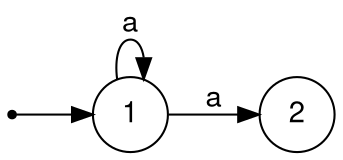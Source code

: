 digraph finite_state_machine {
	fontname="Helvetica,Arial,sans-serif"
	node [fontname="Helvetica,Arial,sans-serif"]
	edge [fontname="Helvetica,Arial,sans-serif"]
	rankdir=LR;
	node [shape = circle]; 1;
	node [shape = circle];
	1 -> 1 [label = "a"];
	1 -> 2 [label = "a"];
	nowhere [shape=point];	nowhere -> 1;}